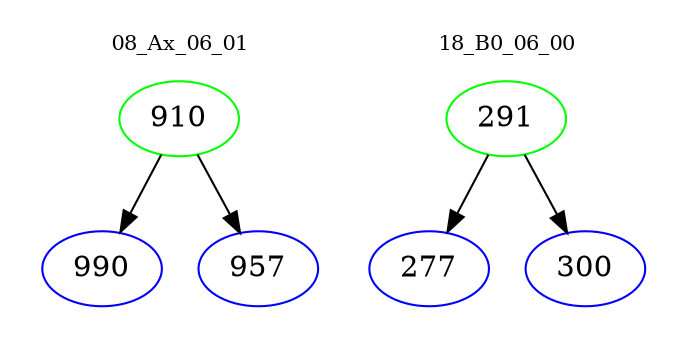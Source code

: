 digraph{
subgraph cluster_0 {
color = white
label = "08_Ax_06_01";
fontsize=10;
T0_910 [label="910", color="green"]
T0_910 -> T0_990 [color="black"]
T0_990 [label="990", color="blue"]
T0_910 -> T0_957 [color="black"]
T0_957 [label="957", color="blue"]
}
subgraph cluster_1 {
color = white
label = "18_B0_06_00";
fontsize=10;
T1_291 [label="291", color="green"]
T1_291 -> T1_277 [color="black"]
T1_277 [label="277", color="blue"]
T1_291 -> T1_300 [color="black"]
T1_300 [label="300", color="blue"]
}
}
